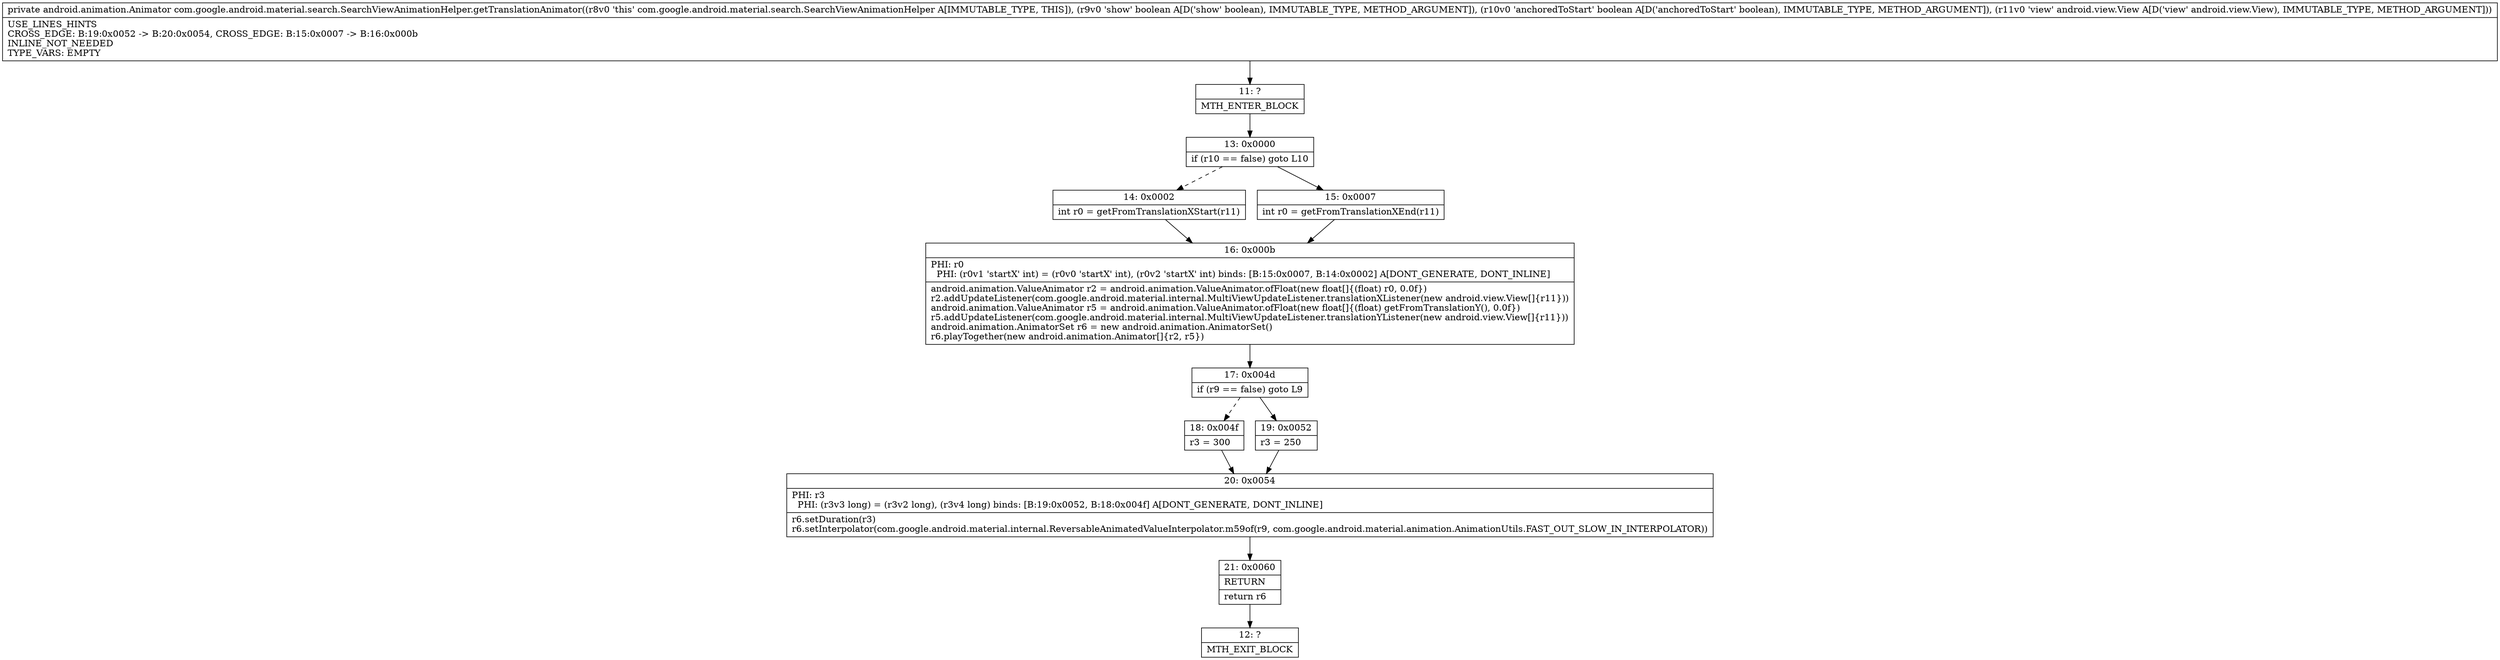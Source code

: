 digraph "CFG forcom.google.android.material.search.SearchViewAnimationHelper.getTranslationAnimator(ZZLandroid\/view\/View;)Landroid\/animation\/Animator;" {
Node_11 [shape=record,label="{11\:\ ?|MTH_ENTER_BLOCK\l}"];
Node_13 [shape=record,label="{13\:\ 0x0000|if (r10 == false) goto L10\l}"];
Node_14 [shape=record,label="{14\:\ 0x0002|int r0 = getFromTranslationXStart(r11)\l}"];
Node_16 [shape=record,label="{16\:\ 0x000b|PHI: r0 \l  PHI: (r0v1 'startX' int) = (r0v0 'startX' int), (r0v2 'startX' int) binds: [B:15:0x0007, B:14:0x0002] A[DONT_GENERATE, DONT_INLINE]\l|android.animation.ValueAnimator r2 = android.animation.ValueAnimator.ofFloat(new float[]\{(float) r0, 0.0f\})\lr2.addUpdateListener(com.google.android.material.internal.MultiViewUpdateListener.translationXListener(new android.view.View[]\{r11\}))\landroid.animation.ValueAnimator r5 = android.animation.ValueAnimator.ofFloat(new float[]\{(float) getFromTranslationY(), 0.0f\})\lr5.addUpdateListener(com.google.android.material.internal.MultiViewUpdateListener.translationYListener(new android.view.View[]\{r11\}))\landroid.animation.AnimatorSet r6 = new android.animation.AnimatorSet()\lr6.playTogether(new android.animation.Animator[]\{r2, r5\})\l}"];
Node_17 [shape=record,label="{17\:\ 0x004d|if (r9 == false) goto L9\l}"];
Node_18 [shape=record,label="{18\:\ 0x004f|r3 = 300\l}"];
Node_20 [shape=record,label="{20\:\ 0x0054|PHI: r3 \l  PHI: (r3v3 long) = (r3v2 long), (r3v4 long) binds: [B:19:0x0052, B:18:0x004f] A[DONT_GENERATE, DONT_INLINE]\l|r6.setDuration(r3)\lr6.setInterpolator(com.google.android.material.internal.ReversableAnimatedValueInterpolator.m59of(r9, com.google.android.material.animation.AnimationUtils.FAST_OUT_SLOW_IN_INTERPOLATOR))\l}"];
Node_21 [shape=record,label="{21\:\ 0x0060|RETURN\l|return r6\l}"];
Node_12 [shape=record,label="{12\:\ ?|MTH_EXIT_BLOCK\l}"];
Node_19 [shape=record,label="{19\:\ 0x0052|r3 = 250\l}"];
Node_15 [shape=record,label="{15\:\ 0x0007|int r0 = getFromTranslationXEnd(r11)\l}"];
MethodNode[shape=record,label="{private android.animation.Animator com.google.android.material.search.SearchViewAnimationHelper.getTranslationAnimator((r8v0 'this' com.google.android.material.search.SearchViewAnimationHelper A[IMMUTABLE_TYPE, THIS]), (r9v0 'show' boolean A[D('show' boolean), IMMUTABLE_TYPE, METHOD_ARGUMENT]), (r10v0 'anchoredToStart' boolean A[D('anchoredToStart' boolean), IMMUTABLE_TYPE, METHOD_ARGUMENT]), (r11v0 'view' android.view.View A[D('view' android.view.View), IMMUTABLE_TYPE, METHOD_ARGUMENT]))  | USE_LINES_HINTS\lCROSS_EDGE: B:19:0x0052 \-\> B:20:0x0054, CROSS_EDGE: B:15:0x0007 \-\> B:16:0x000b\lINLINE_NOT_NEEDED\lTYPE_VARS: EMPTY\l}"];
MethodNode -> Node_11;Node_11 -> Node_13;
Node_13 -> Node_14[style=dashed];
Node_13 -> Node_15;
Node_14 -> Node_16;
Node_16 -> Node_17;
Node_17 -> Node_18[style=dashed];
Node_17 -> Node_19;
Node_18 -> Node_20;
Node_20 -> Node_21;
Node_21 -> Node_12;
Node_19 -> Node_20;
Node_15 -> Node_16;
}

